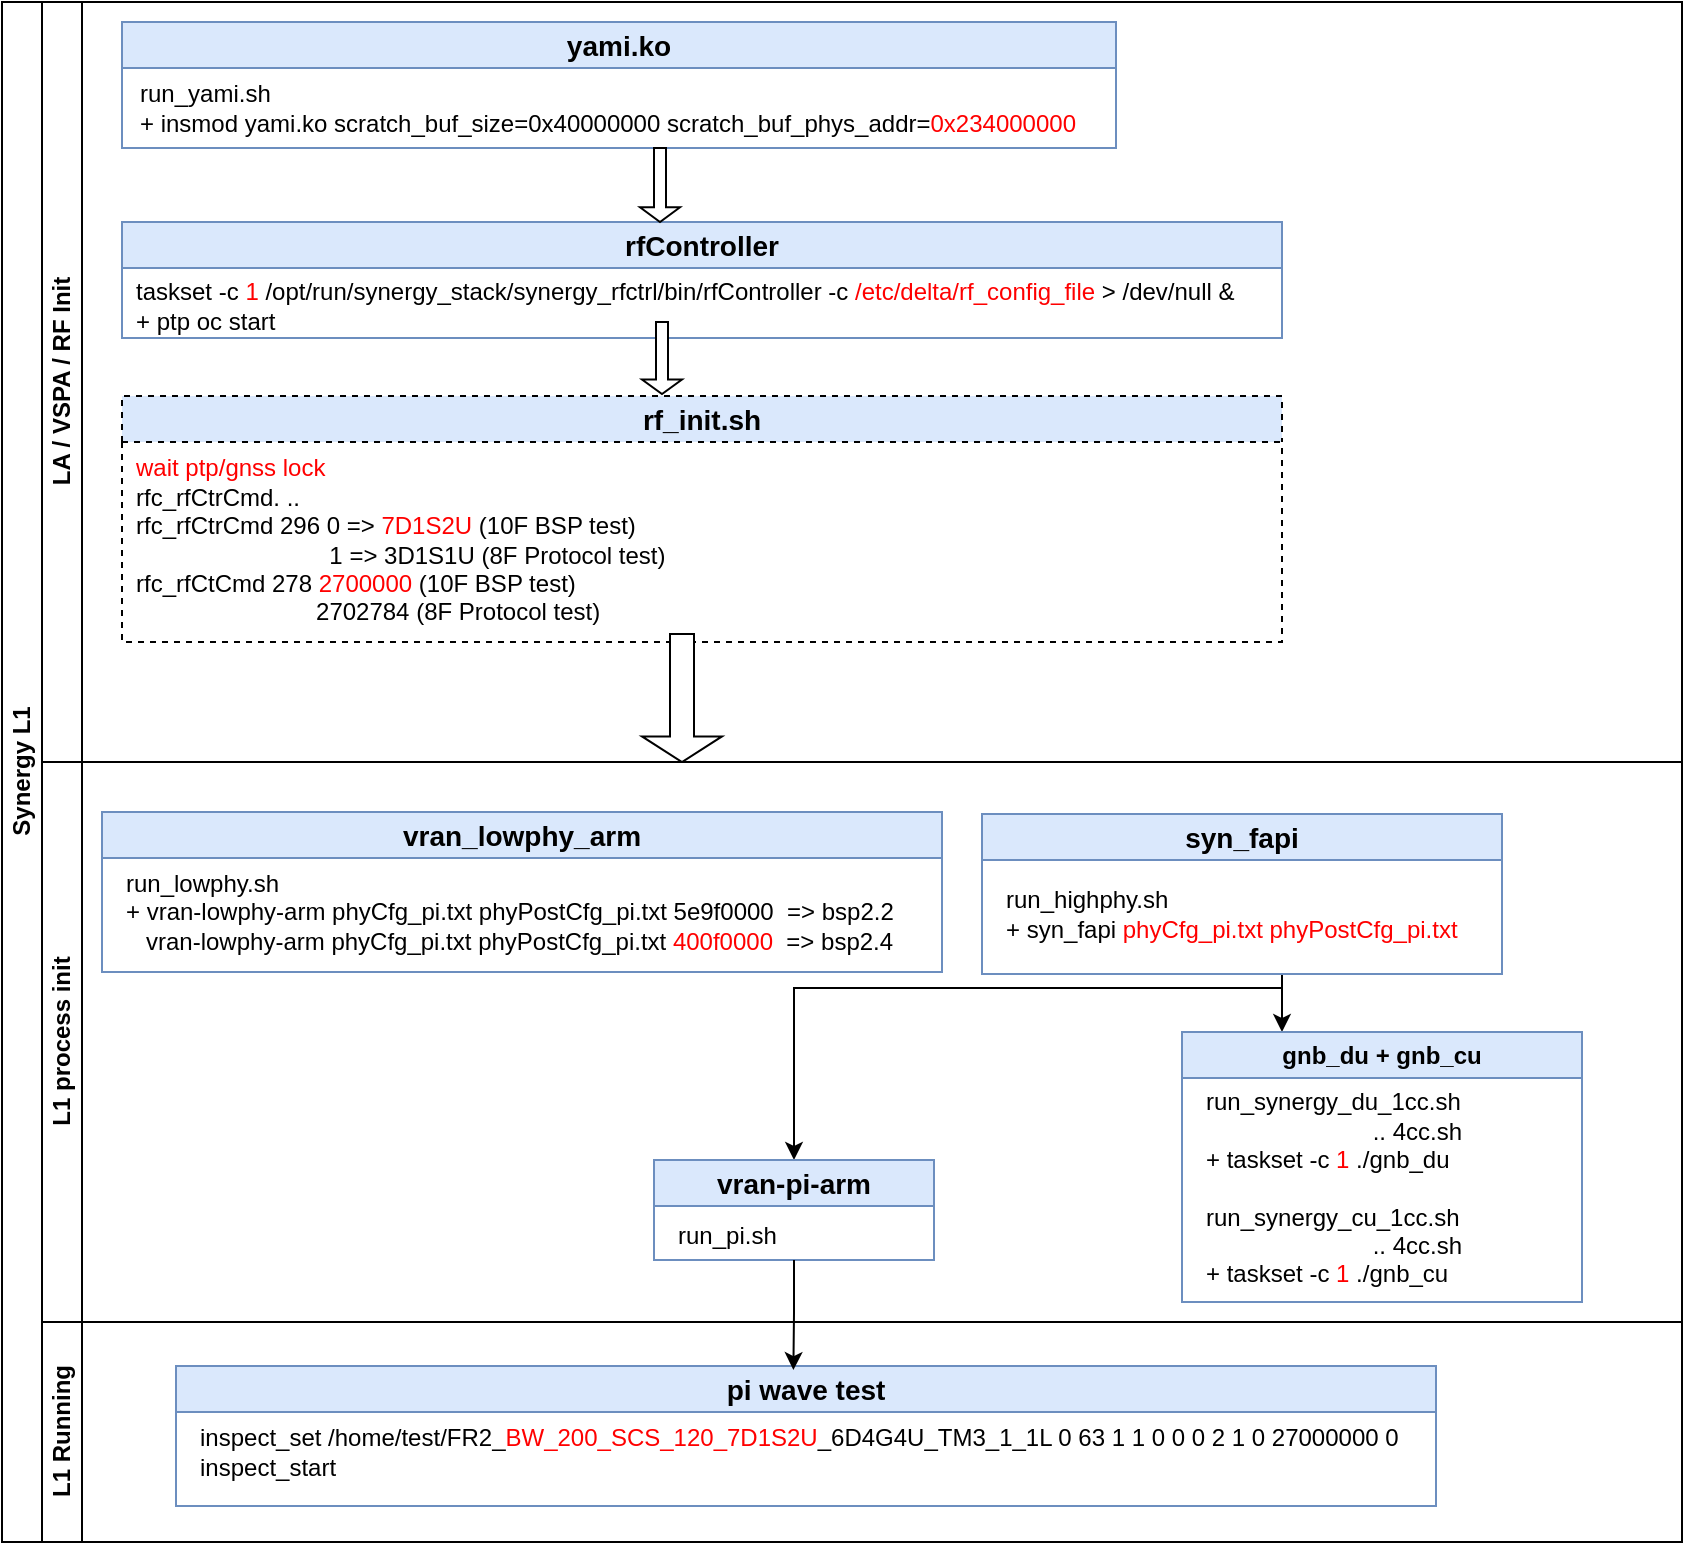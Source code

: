 <mxfile version="23.1.4" type="github">
  <diagram id="prtHgNgQTEPvFCAcTncT" name="Page-1">
    <mxGraphModel dx="1799" dy="750" grid="1" gridSize="10" guides="1" tooltips="1" connect="1" arrows="1" fold="1" page="1" pageScale="1" pageWidth="827" pageHeight="1169" math="0" shadow="0">
      <root>
        <mxCell id="0" />
        <mxCell id="1" parent="0" />
        <mxCell id="dNxyNK7c78bLwvsdeMH5-19" value="Synergy L1" style="swimlane;html=1;childLayout=stackLayout;resizeParent=1;resizeParentMax=0;horizontal=0;startSize=20;horizontalStack=0;" parent="1" vertex="1">
          <mxGeometry x="-70" y="116" width="840" height="770" as="geometry">
            <mxRectangle x="120" y="120" width="40" height="60" as="alternateBounds" />
          </mxGeometry>
        </mxCell>
        <mxCell id="dNxyNK7c78bLwvsdeMH5-20" value="LA / VSPA / RF&amp;nbsp;Init" style="swimlane;html=1;startSize=20;horizontal=0;swimlaneFillColor=default;" parent="dNxyNK7c78bLwvsdeMH5-19" vertex="1">
          <mxGeometry x="20" width="820" height="380" as="geometry" />
        </mxCell>
        <mxCell id="a2PyN4hXEWRtEeo-WJ3X-2" value="&lt;font style=&quot;font-size: 14px;&quot;&gt;yami.ko&lt;/font&gt;" style="swimlane;whiteSpace=wrap;html=1;fillColor=#dae8fc;strokeColor=#6c8ebf;swimlaneFillColor=#FFFFFF;" vertex="1" parent="dNxyNK7c78bLwvsdeMH5-20">
          <mxGeometry x="40" y="10" width="497" height="63" as="geometry" />
        </mxCell>
        <mxCell id="a2PyN4hXEWRtEeo-WJ3X-3" value="run_yami.sh&lt;br&gt;+ insmod yami.ko scratch_buf_size=0x40000000 scratch_buf_phys_addr=&lt;font color=&quot;#ff0000&quot;&gt;0x234000000&lt;/font&gt;" style="text;html=1;align=left;verticalAlign=middle;resizable=0;points=[];autosize=1;strokeColor=none;fillColor=none;" vertex="1" parent="a2PyN4hXEWRtEeo-WJ3X-2">
          <mxGeometry x="7" y="23" width="490" height="40" as="geometry" />
        </mxCell>
        <mxCell id="a2PyN4hXEWRtEeo-WJ3X-5" value="&lt;font style=&quot;font-size: 14px;&quot;&gt;rfController&lt;/font&gt;" style="swimlane;whiteSpace=wrap;html=1;fillColor=#dae8fc;strokeColor=#6c8ebf;swimlaneFillColor=default;" vertex="1" parent="dNxyNK7c78bLwvsdeMH5-20">
          <mxGeometry x="40" y="110" width="580" height="58" as="geometry" />
        </mxCell>
        <mxCell id="a2PyN4hXEWRtEeo-WJ3X-6" value="taskset -c &lt;font color=&quot;#ff0000&quot;&gt;1&lt;/font&gt; /opt/run/synergy_stack/synergy_rfctrl/bin/rfController -c &lt;font color=&quot;#ff0000&quot;&gt;/etc/delta/rf_config_file&lt;/font&gt; &amp;gt; /dev/null &amp;amp;&lt;br&gt;+ ptp oc start" style="text;html=1;align=left;verticalAlign=middle;resizable=0;points=[];autosize=1;strokeColor=none;fillColor=none;" vertex="1" parent="a2PyN4hXEWRtEeo-WJ3X-5">
          <mxGeometry x="5" y="22" width="570" height="40" as="geometry" />
        </mxCell>
        <mxCell id="a2PyN4hXEWRtEeo-WJ3X-8" value="&lt;font style=&quot;font-size: 14px;&quot;&gt;rf_init.sh&lt;/font&gt;" style="swimlane;whiteSpace=wrap;html=1;fillColor=#dae8fc;strokeColor=default;swimlaneFillColor=default;dashed=1;" vertex="1" parent="dNxyNK7c78bLwvsdeMH5-20">
          <mxGeometry x="40" y="197" width="580" height="123" as="geometry" />
        </mxCell>
        <mxCell id="a2PyN4hXEWRtEeo-WJ3X-9" value="&lt;font color=&quot;#ff0000&quot;&gt;wait ptp/gnss lock&lt;/font&gt;&lt;br&gt;rfc_rfCtrCmd. ..&lt;br&gt;rfc_rfCtrCmd 296 0 =&amp;gt; &lt;font color=&quot;#ff0000&quot;&gt;7D1S2U &lt;/font&gt;(10F BSP test)&lt;br&gt;&amp;nbsp; &amp;nbsp; &amp;nbsp; &amp;nbsp; &amp;nbsp; &amp;nbsp; &amp;nbsp; &amp;nbsp; &amp;nbsp; &amp;nbsp; &amp;nbsp; &amp;nbsp; &amp;nbsp; &amp;nbsp; &amp;nbsp;1 =&amp;gt; 3D1S1U (8F Protocol test)&lt;br&gt;rfc_rfCtCmd 278 &lt;font color=&quot;#ff0000&quot;&gt;2700000 &lt;/font&gt;(10F BSP test)&lt;br&gt;&amp;nbsp; &amp;nbsp; &amp;nbsp; &amp;nbsp; &amp;nbsp; &amp;nbsp; &amp;nbsp; &amp;nbsp; &amp;nbsp; &amp;nbsp; &amp;nbsp; &amp;nbsp; &amp;nbsp; &amp;nbsp;2702784 (8F Protocol test)" style="text;html=1;align=left;verticalAlign=middle;resizable=0;points=[];autosize=1;strokeColor=none;fillColor=none;" vertex="1" parent="a2PyN4hXEWRtEeo-WJ3X-8">
          <mxGeometry x="5" y="22" width="290" height="100" as="geometry" />
        </mxCell>
        <mxCell id="a2PyN4hXEWRtEeo-WJ3X-29" value="" style="shape=singleArrow;direction=south;whiteSpace=wrap;html=1;" vertex="1" parent="dNxyNK7c78bLwvsdeMH5-20">
          <mxGeometry x="300" y="316" width="40" height="64" as="geometry" />
        </mxCell>
        <mxCell id="a2PyN4hXEWRtEeo-WJ3X-34" value="" style="shape=singleArrow;direction=south;whiteSpace=wrap;html=1;" vertex="1" parent="dNxyNK7c78bLwvsdeMH5-20">
          <mxGeometry x="300" y="160" width="20" height="36" as="geometry" />
        </mxCell>
        <mxCell id="a2PyN4hXEWRtEeo-WJ3X-44" value="" style="shape=singleArrow;direction=south;whiteSpace=wrap;html=1;" vertex="1" parent="dNxyNK7c78bLwvsdeMH5-20">
          <mxGeometry x="299" y="73" width="20" height="37" as="geometry" />
        </mxCell>
        <mxCell id="dNxyNK7c78bLwvsdeMH5-21" value="L1 process init" style="swimlane;html=1;startSize=20;horizontal=0;swimlaneFillColor=default;" parent="dNxyNK7c78bLwvsdeMH5-19" vertex="1">
          <mxGeometry x="20" y="380" width="820" height="280" as="geometry" />
        </mxCell>
        <mxCell id="a2PyN4hXEWRtEeo-WJ3X-12" value="&lt;font style=&quot;font-size: 14px;&quot;&gt;vran_lowphy_arm&lt;/font&gt;" style="swimlane;whiteSpace=wrap;html=1;fillColor=#dae8fc;strokeColor=#6c8ebf;swimlaneFillColor=#FFFFFF;" vertex="1" parent="dNxyNK7c78bLwvsdeMH5-21">
          <mxGeometry x="30" y="25" width="420" height="80" as="geometry" />
        </mxCell>
        <mxCell id="a2PyN4hXEWRtEeo-WJ3X-13" value="run_lowphy.sh&lt;br&gt;+&amp;nbsp;vran-lowphy-arm phyCfg_pi.txt phyPostCfg_pi.txt 5e9f0000&amp;nbsp; =&amp;gt; bsp2.2&lt;br&gt;&amp;nbsp; &amp;nbsp;vran-lowphy-arm phyCfg_pi.txt phyPostCfg_pi.txt &lt;font color=&quot;#ff0000&quot;&gt;400f0000&amp;nbsp; &lt;/font&gt;=&amp;gt; bsp2.4" style="text;html=1;align=left;verticalAlign=middle;resizable=0;points=[];autosize=1;strokeColor=none;fillColor=none;" vertex="1" parent="a2PyN4hXEWRtEeo-WJ3X-12">
          <mxGeometry x="10" y="20" width="410" height="60" as="geometry" />
        </mxCell>
        <mxCell id="a2PyN4hXEWRtEeo-WJ3X-22" style="edgeStyle=orthogonalEdgeStyle;rounded=0;orthogonalLoop=1;jettySize=auto;html=1;exitX=0.5;exitY=1;exitDx=0;exitDy=0;entryX=0.5;entryY=0;entryDx=0;entryDy=0;" edge="1" parent="dNxyNK7c78bLwvsdeMH5-21" source="a2PyN4hXEWRtEeo-WJ3X-15" target="a2PyN4hXEWRtEeo-WJ3X-18">
          <mxGeometry relative="1" as="geometry">
            <mxPoint x="460" y="130" as="targetPoint" />
            <Array as="points">
              <mxPoint x="600" y="90" />
              <mxPoint x="620" y="90" />
              <mxPoint x="620" y="113" />
              <mxPoint x="376" y="113" />
            </Array>
          </mxGeometry>
        </mxCell>
        <mxCell id="a2PyN4hXEWRtEeo-WJ3X-24" style="edgeStyle=orthogonalEdgeStyle;rounded=0;orthogonalLoop=1;jettySize=auto;html=1;exitX=0.75;exitY=1;exitDx=0;exitDy=0;entryX=0.25;entryY=0;entryDx=0;entryDy=0;" edge="1" parent="dNxyNK7c78bLwvsdeMH5-21" source="a2PyN4hXEWRtEeo-WJ3X-15" target="a2PyN4hXEWRtEeo-WJ3X-20">
          <mxGeometry relative="1" as="geometry">
            <Array as="points">
              <mxPoint x="620" y="90" />
            </Array>
          </mxGeometry>
        </mxCell>
        <mxCell id="a2PyN4hXEWRtEeo-WJ3X-15" value="&lt;font style=&quot;font-size: 14px;&quot;&gt;syn_fapi&lt;/font&gt;" style="swimlane;whiteSpace=wrap;html=1;fillColor=#dae8fc;strokeColor=#6c8ebf;swimlaneFillColor=#FFFFFF;" vertex="1" parent="dNxyNK7c78bLwvsdeMH5-21">
          <mxGeometry x="470" y="26" width="260" height="80" as="geometry" />
        </mxCell>
        <mxCell id="a2PyN4hXEWRtEeo-WJ3X-16" value="run_highphy.sh&lt;br&gt;+ syn_fapi &lt;font color=&quot;#ff0000&quot;&gt;phyCfg_pi.txt phyPostCfg_pi.txt&lt;/font&gt;" style="text;html=1;align=left;verticalAlign=middle;resizable=0;points=[];autosize=1;strokeColor=none;fillColor=none;" vertex="1" parent="a2PyN4hXEWRtEeo-WJ3X-15">
          <mxGeometry x="10" y="30" width="250" height="40" as="geometry" />
        </mxCell>
        <mxCell id="a2PyN4hXEWRtEeo-WJ3X-18" value="&lt;font style=&quot;font-size: 14px;&quot;&gt;vran-pi-arm&lt;/font&gt;" style="swimlane;whiteSpace=wrap;html=1;fillColor=#dae8fc;strokeColor=#6c8ebf;swimlaneFillColor=#FFFFFF;" vertex="1" parent="dNxyNK7c78bLwvsdeMH5-21">
          <mxGeometry x="306" y="199" width="140" height="50" as="geometry" />
        </mxCell>
        <mxCell id="a2PyN4hXEWRtEeo-WJ3X-19" value="run_pi.sh" style="text;html=1;align=left;verticalAlign=middle;resizable=0;points=[];autosize=1;strokeColor=none;fillColor=none;" vertex="1" parent="a2PyN4hXEWRtEeo-WJ3X-18">
          <mxGeometry x="10" y="23" width="70" height="30" as="geometry" />
        </mxCell>
        <mxCell id="a2PyN4hXEWRtEeo-WJ3X-20" value="gnb_du + gnb_cu" style="swimlane;whiteSpace=wrap;html=1;fillColor=#dae8fc;strokeColor=#6c8ebf;swimlaneFillColor=#FFFFFF;" vertex="1" parent="dNxyNK7c78bLwvsdeMH5-21">
          <mxGeometry x="570" y="135" width="200" height="135" as="geometry" />
        </mxCell>
        <mxCell id="a2PyN4hXEWRtEeo-WJ3X-21" value="run_synergy_du_1cc.sh&lt;br&gt;&amp;nbsp; &amp;nbsp; &amp;nbsp; &amp;nbsp; &amp;nbsp; &amp;nbsp; &amp;nbsp; &amp;nbsp; &amp;nbsp; &amp;nbsp; &amp;nbsp; &amp;nbsp; &amp;nbsp;.. 4cc.sh&lt;br&gt;+ taskset -c &lt;font color=&quot;#ff0000&quot;&gt;1&lt;/font&gt; ./gnb_du&lt;br&gt;&lt;br&gt;run_synergy_cu_1cc.sh&lt;br style=&quot;border-color: var(--border-color);&quot;&gt;&amp;nbsp; &amp;nbsp; &amp;nbsp; &amp;nbsp; &amp;nbsp; &amp;nbsp; &amp;nbsp; &amp;nbsp; &amp;nbsp; &amp;nbsp; &amp;nbsp; &amp;nbsp; &amp;nbsp;.. 4cc.sh&lt;br&gt;+ taskset -c &lt;font color=&quot;#ff0000&quot;&gt;1&lt;/font&gt; ./gnb_cu" style="text;html=1;align=left;verticalAlign=middle;resizable=0;points=[];autosize=1;strokeColor=none;fillColor=none;" vertex="1" parent="a2PyN4hXEWRtEeo-WJ3X-20">
          <mxGeometry x="10" y="23" width="150" height="110" as="geometry" />
        </mxCell>
        <mxCell id="dNxyNK7c78bLwvsdeMH5-22" value="L1 Running" style="swimlane;html=1;startSize=20;horizontal=0;swimlaneFillColor=default;" parent="dNxyNK7c78bLwvsdeMH5-19" vertex="1">
          <mxGeometry x="20" y="660" width="820" height="110" as="geometry" />
        </mxCell>
        <mxCell id="a2PyN4hXEWRtEeo-WJ3X-26" value="&lt;font style=&quot;font-size: 14px;&quot;&gt;pi wave test&lt;/font&gt;" style="swimlane;whiteSpace=wrap;html=1;fillColor=#dae8fc;strokeColor=#6c8ebf;swimlaneFillColor=#FFFFFF;" vertex="1" parent="dNxyNK7c78bLwvsdeMH5-22">
          <mxGeometry x="67" y="22" width="630" height="70" as="geometry" />
        </mxCell>
        <mxCell id="a2PyN4hXEWRtEeo-WJ3X-27" value="inspect_set /home/test/FR2_&lt;font color=&quot;#ff0000&quot;&gt;BW_200_SCS_120_7D1S2U&lt;/font&gt;_6D4G4U_TM3_1_1L 0 63 1 1 0 0 0 2 1 0 27000000 0&lt;br&gt;inspect_start" style="text;html=1;align=left;verticalAlign=middle;resizable=0;points=[];autosize=1;strokeColor=none;fillColor=none;" vertex="1" parent="a2PyN4hXEWRtEeo-WJ3X-26">
          <mxGeometry x="10" y="23" width="620" height="40" as="geometry" />
        </mxCell>
        <mxCell id="a2PyN4hXEWRtEeo-WJ3X-28" style="edgeStyle=orthogonalEdgeStyle;rounded=0;orthogonalLoop=1;jettySize=auto;html=1;exitX=0.5;exitY=1;exitDx=0;exitDy=0;entryX=0.49;entryY=0.029;entryDx=0;entryDy=0;entryPerimeter=0;" edge="1" parent="dNxyNK7c78bLwvsdeMH5-19" source="a2PyN4hXEWRtEeo-WJ3X-18" target="a2PyN4hXEWRtEeo-WJ3X-26">
          <mxGeometry relative="1" as="geometry">
            <mxPoint x="390" y="610" as="targetPoint" />
          </mxGeometry>
        </mxCell>
      </root>
    </mxGraphModel>
  </diagram>
</mxfile>
